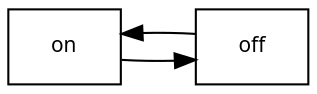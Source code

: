 digraph G {
	graph [fontsize=10 fontname="Verdana" compound=true rankdir=LR];
	node [shape=record fontsize=10 fontname="Verdana"];

	// Edges between nodes render fine
	"on" -> "off";
	"off" -> "on";
}
